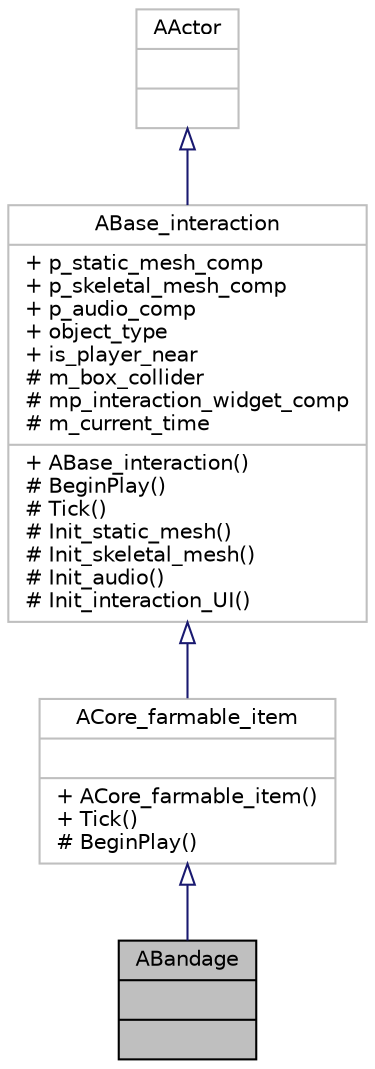 digraph "ABandage"
{
 // LATEX_PDF_SIZE
  edge [fontname="Helvetica",fontsize="10",labelfontname="Helvetica",labelfontsize="10"];
  node [fontname="Helvetica",fontsize="10",shape=record];
  Node1 [label="{ABandage\n||}",height=0.2,width=0.4,color="black", fillcolor="grey75", style="filled", fontcolor="black",tooltip=" "];
  Node2 -> Node1 [dir="back",color="midnightblue",fontsize="10",style="solid",arrowtail="onormal"];
  Node2 [label="{ACore_farmable_item\n||+ ACore_farmable_item()\l+ Tick()\l# BeginPlay()\l}",height=0.2,width=0.4,color="grey75", fillcolor="white", style="filled",URL="$class_a_core__farmable__item.html",tooltip=" "];
  Node3 -> Node2 [dir="back",color="midnightblue",fontsize="10",style="solid",arrowtail="onormal"];
  Node3 [label="{ABase_interaction\n|+ p_static_mesh_comp\l+ p_skeletal_mesh_comp\l+ p_audio_comp\l+ object_type\l+ is_player_near\l# m_box_collider\l# mp_interaction_widget_comp\l# m_current_time\l|+ ABase_interaction()\l# BeginPlay()\l# Tick()\l# Init_static_mesh()\l# Init_skeletal_mesh()\l# Init_audio()\l# Init_interaction_UI()\l}",height=0.2,width=0.4,color="grey75", fillcolor="white", style="filled",URL="$class_a_base__interaction.html",tooltip=" "];
  Node4 -> Node3 [dir="back",color="midnightblue",fontsize="10",style="solid",arrowtail="onormal"];
  Node4 [label="{AActor\n||}",height=0.2,width=0.4,color="grey75", fillcolor="white", style="filled",tooltip=" "];
}
